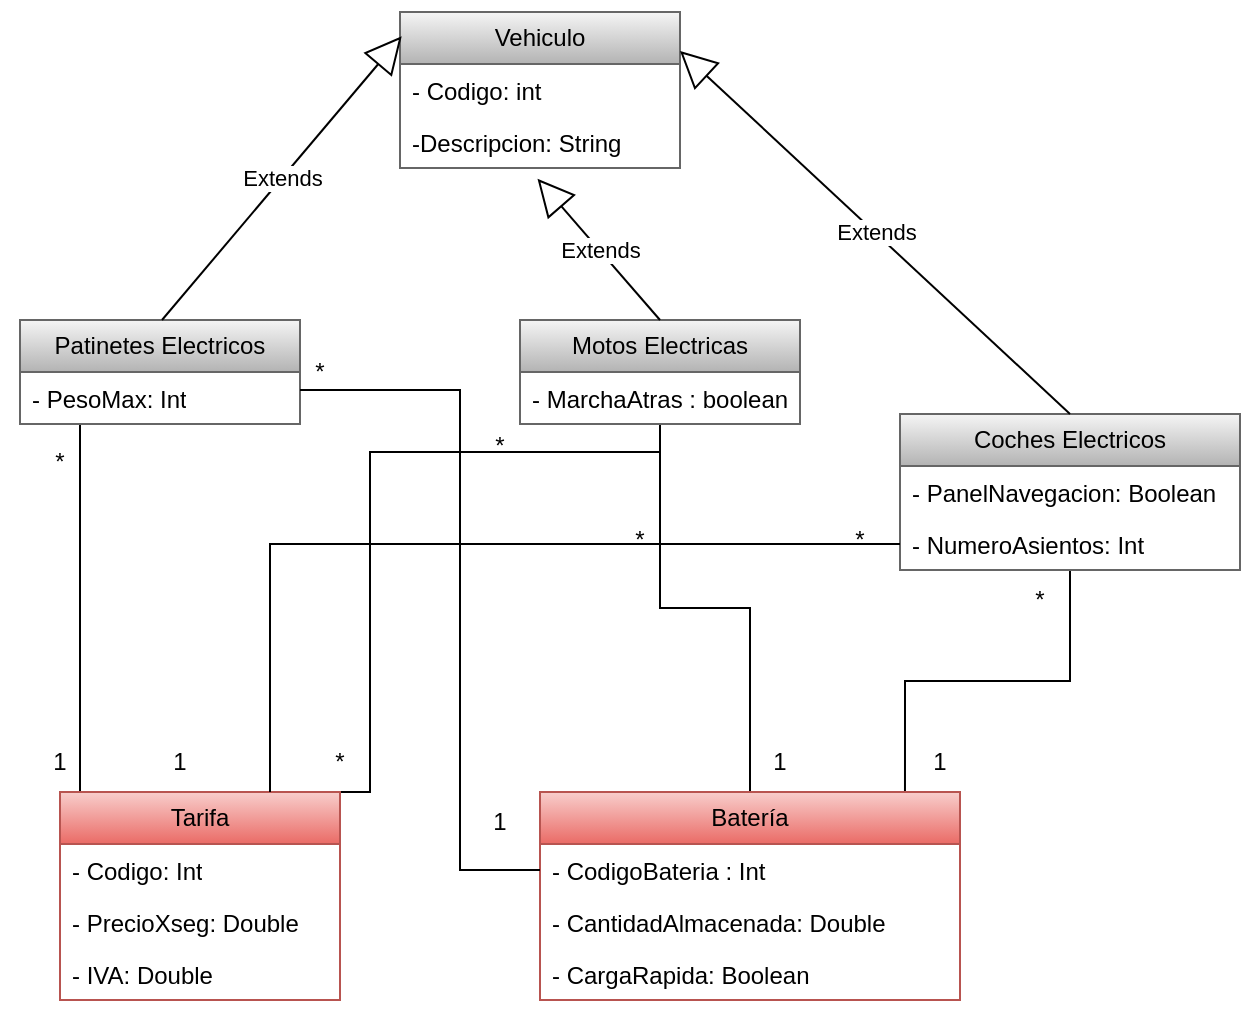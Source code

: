 <mxfile version="21.3.4" type="device">
  <diagram id="uHt2o17f-Zt41CouO3Lg" name="Página-1">
    <mxGraphModel dx="1050" dy="581" grid="1" gridSize="10" guides="1" tooltips="1" connect="1" arrows="1" fold="1" page="1" pageScale="1" pageWidth="827" pageHeight="1169" math="0" shadow="0">
      <root>
        <mxCell id="0" />
        <mxCell id="1" parent="0" />
        <mxCell id="8m0t3rfNVONWTms5fLTj-1" value="Vehiculo" style="swimlane;fontStyle=0;childLayout=stackLayout;horizontal=1;startSize=26;fillColor=#f5f5f5;horizontalStack=0;resizeParent=1;resizeParentMax=0;resizeLast=0;collapsible=1;marginBottom=0;whiteSpace=wrap;html=1;gradientColor=#b3b3b3;strokeColor=#666666;" parent="1" vertex="1">
          <mxGeometry x="250" y="360" width="140" height="78" as="geometry" />
        </mxCell>
        <mxCell id="8m0t3rfNVONWTms5fLTj-2" value="- Codigo: int" style="text;strokeColor=none;fillColor=none;align=left;verticalAlign=top;spacingLeft=4;spacingRight=4;overflow=hidden;rotatable=0;points=[[0,0.5],[1,0.5]];portConstraint=eastwest;whiteSpace=wrap;html=1;" parent="8m0t3rfNVONWTms5fLTj-1" vertex="1">
          <mxGeometry y="26" width="140" height="26" as="geometry" />
        </mxCell>
        <mxCell id="8m0t3rfNVONWTms5fLTj-3" value="-Descripcion: String" style="text;strokeColor=none;fillColor=none;align=left;verticalAlign=top;spacingLeft=4;spacingRight=4;overflow=hidden;rotatable=0;points=[[0,0.5],[1,0.5]];portConstraint=eastwest;whiteSpace=wrap;html=1;" parent="8m0t3rfNVONWTms5fLTj-1" vertex="1">
          <mxGeometry y="52" width="140" height="26" as="geometry" />
        </mxCell>
        <mxCell id="8m0t3rfNVONWTms5fLTj-28" style="edgeStyle=orthogonalEdgeStyle;rounded=0;orthogonalLoop=1;jettySize=auto;html=1;entryX=0.25;entryY=0;entryDx=0;entryDy=0;endArrow=none;endFill=0;" parent="1" source="8m0t3rfNVONWTms5fLTj-5" target="8m0t3rfNVONWTms5fLTj-17" edge="1">
          <mxGeometry relative="1" as="geometry">
            <Array as="points">
              <mxPoint x="90" y="750" />
            </Array>
          </mxGeometry>
        </mxCell>
        <mxCell id="8m0t3rfNVONWTms5fLTj-5" value="Patinetes Electricos" style="swimlane;fontStyle=0;childLayout=stackLayout;horizontal=1;startSize=26;fillColor=#f5f5f5;horizontalStack=0;resizeParent=1;resizeParentMax=0;resizeLast=0;collapsible=1;marginBottom=0;whiteSpace=wrap;html=1;gradientColor=#b3b3b3;strokeColor=#666666;" parent="1" vertex="1">
          <mxGeometry x="60" y="514" width="140" height="52" as="geometry" />
        </mxCell>
        <mxCell id="8m0t3rfNVONWTms5fLTj-6" value="- PesoMax: Int" style="text;strokeColor=none;fillColor=none;align=left;verticalAlign=top;spacingLeft=4;spacingRight=4;overflow=hidden;rotatable=0;points=[[0,0.5],[1,0.5]];portConstraint=eastwest;whiteSpace=wrap;html=1;" parent="8m0t3rfNVONWTms5fLTj-5" vertex="1">
          <mxGeometry y="26" width="140" height="26" as="geometry" />
        </mxCell>
        <mxCell id="8m0t3rfNVONWTms5fLTj-29" style="edgeStyle=orthogonalEdgeStyle;rounded=0;orthogonalLoop=1;jettySize=auto;html=1;endArrow=none;endFill=0;" parent="1" source="8m0t3rfNVONWTms5fLTj-9" target="8m0t3rfNVONWTms5fLTj-21" edge="1">
          <mxGeometry relative="1" as="geometry" />
        </mxCell>
        <mxCell id="8m0t3rfNVONWTms5fLTj-32" style="edgeStyle=orthogonalEdgeStyle;rounded=0;orthogonalLoop=1;jettySize=auto;html=1;entryX=0.75;entryY=0;entryDx=0;entryDy=0;endArrow=none;endFill=0;" parent="1" source="8m0t3rfNVONWTms5fLTj-9" target="8m0t3rfNVONWTms5fLTj-17" edge="1">
          <mxGeometry relative="1" as="geometry">
            <Array as="points">
              <mxPoint x="235" y="580" />
            </Array>
          </mxGeometry>
        </mxCell>
        <mxCell id="8m0t3rfNVONWTms5fLTj-9" value="Motos Electricas" style="swimlane;fontStyle=0;childLayout=stackLayout;horizontal=1;startSize=26;fillColor=#f5f5f5;horizontalStack=0;resizeParent=1;resizeParentMax=0;resizeLast=0;collapsible=1;marginBottom=0;whiteSpace=wrap;html=1;gradientColor=#b3b3b3;strokeColor=#666666;" parent="1" vertex="1">
          <mxGeometry x="310" y="514" width="140" height="52" as="geometry" />
        </mxCell>
        <mxCell id="8m0t3rfNVONWTms5fLTj-10" value="- MarchaAtras : boolean" style="text;strokeColor=none;fillColor=none;align=left;verticalAlign=top;spacingLeft=4;spacingRight=4;overflow=hidden;rotatable=0;points=[[0,0.5],[1,0.5]];portConstraint=eastwest;whiteSpace=wrap;html=1;" parent="8m0t3rfNVONWTms5fLTj-9" vertex="1">
          <mxGeometry y="26" width="140" height="26" as="geometry" />
        </mxCell>
        <mxCell id="8m0t3rfNVONWTms5fLTj-30" style="edgeStyle=orthogonalEdgeStyle;rounded=0;orthogonalLoop=1;jettySize=auto;html=1;entryX=0.869;entryY=0.008;entryDx=0;entryDy=0;entryPerimeter=0;endArrow=none;endFill=0;" parent="1" source="8m0t3rfNVONWTms5fLTj-13" target="8m0t3rfNVONWTms5fLTj-21" edge="1">
          <mxGeometry relative="1" as="geometry" />
        </mxCell>
        <mxCell id="8m0t3rfNVONWTms5fLTj-13" value="Coches Electricos" style="swimlane;fontStyle=0;childLayout=stackLayout;horizontal=1;startSize=26;fillColor=#f5f5f5;horizontalStack=0;resizeParent=1;resizeParentMax=0;resizeLast=0;collapsible=1;marginBottom=0;whiteSpace=wrap;html=1;gradientColor=#b3b3b3;strokeColor=#666666;" parent="1" vertex="1">
          <mxGeometry x="500" y="561" width="170" height="78" as="geometry" />
        </mxCell>
        <mxCell id="8m0t3rfNVONWTms5fLTj-14" value="- PanelNavegacion: Boolean" style="text;strokeColor=none;fillColor=none;align=left;verticalAlign=top;spacingLeft=4;spacingRight=4;overflow=hidden;rotatable=0;points=[[0,0.5],[1,0.5]];portConstraint=eastwest;whiteSpace=wrap;html=1;" parent="8m0t3rfNVONWTms5fLTj-13" vertex="1">
          <mxGeometry y="26" width="170" height="26" as="geometry" />
        </mxCell>
        <mxCell id="8m0t3rfNVONWTms5fLTj-15" value="- NumeroAsientos: Int" style="text;strokeColor=none;fillColor=none;align=left;verticalAlign=top;spacingLeft=4;spacingRight=4;overflow=hidden;rotatable=0;points=[[0,0.5],[1,0.5]];portConstraint=eastwest;whiteSpace=wrap;html=1;" parent="8m0t3rfNVONWTms5fLTj-13" vertex="1">
          <mxGeometry y="52" width="170" height="26" as="geometry" />
        </mxCell>
        <mxCell id="8m0t3rfNVONWTms5fLTj-17" value="Tarifa" style="swimlane;fontStyle=0;childLayout=stackLayout;horizontal=1;startSize=26;fillColor=#f8cecc;horizontalStack=0;resizeParent=1;resizeParentMax=0;resizeLast=0;collapsible=1;marginBottom=0;whiteSpace=wrap;html=1;gradientColor=#ea6b66;strokeColor=#b85450;" parent="1" vertex="1">
          <mxGeometry x="80" y="750" width="140" height="104" as="geometry" />
        </mxCell>
        <mxCell id="8m0t3rfNVONWTms5fLTj-18" value="- Codigo: Int" style="text;strokeColor=none;fillColor=none;align=left;verticalAlign=top;spacingLeft=4;spacingRight=4;overflow=hidden;rotatable=0;points=[[0,0.5],[1,0.5]];portConstraint=eastwest;whiteSpace=wrap;html=1;" parent="8m0t3rfNVONWTms5fLTj-17" vertex="1">
          <mxGeometry y="26" width="140" height="26" as="geometry" />
        </mxCell>
        <mxCell id="8m0t3rfNVONWTms5fLTj-19" value="- PrecioXseg: Double" style="text;strokeColor=none;fillColor=none;align=left;verticalAlign=top;spacingLeft=4;spacingRight=4;overflow=hidden;rotatable=0;points=[[0,0.5],[1,0.5]];portConstraint=eastwest;whiteSpace=wrap;html=1;" parent="8m0t3rfNVONWTms5fLTj-17" vertex="1">
          <mxGeometry y="52" width="140" height="26" as="geometry" />
        </mxCell>
        <mxCell id="8m0t3rfNVONWTms5fLTj-20" value="- IVA: Double" style="text;strokeColor=none;fillColor=none;align=left;verticalAlign=top;spacingLeft=4;spacingRight=4;overflow=hidden;rotatable=0;points=[[0,0.5],[1,0.5]];portConstraint=eastwest;whiteSpace=wrap;html=1;" parent="8m0t3rfNVONWTms5fLTj-17" vertex="1">
          <mxGeometry y="78" width="140" height="26" as="geometry" />
        </mxCell>
        <mxCell id="8m0t3rfNVONWTms5fLTj-21" value="Batería" style="swimlane;fontStyle=0;childLayout=stackLayout;horizontal=1;startSize=26;fillColor=#f8cecc;horizontalStack=0;resizeParent=1;resizeParentMax=0;resizeLast=0;collapsible=1;marginBottom=0;whiteSpace=wrap;html=1;gradientColor=#ea6b66;strokeColor=#b85450;" parent="1" vertex="1">
          <mxGeometry x="320" y="750" width="210" height="104" as="geometry" />
        </mxCell>
        <mxCell id="8m0t3rfNVONWTms5fLTj-22" value="- CodigoBateria : Int" style="text;strokeColor=none;fillColor=none;align=left;verticalAlign=top;spacingLeft=4;spacingRight=4;overflow=hidden;rotatable=0;points=[[0,0.5],[1,0.5]];portConstraint=eastwest;whiteSpace=wrap;html=1;" parent="8m0t3rfNVONWTms5fLTj-21" vertex="1">
          <mxGeometry y="26" width="210" height="26" as="geometry" />
        </mxCell>
        <mxCell id="8m0t3rfNVONWTms5fLTj-23" value="- CantidadAlmacenada: Double" style="text;strokeColor=none;fillColor=none;align=left;verticalAlign=top;spacingLeft=4;spacingRight=4;overflow=hidden;rotatable=0;points=[[0,0.5],[1,0.5]];portConstraint=eastwest;whiteSpace=wrap;html=1;" parent="8m0t3rfNVONWTms5fLTj-21" vertex="1">
          <mxGeometry y="52" width="210" height="26" as="geometry" />
        </mxCell>
        <mxCell id="8m0t3rfNVONWTms5fLTj-24" value="- CargaRapida: Boolean" style="text;strokeColor=none;fillColor=none;align=left;verticalAlign=top;spacingLeft=4;spacingRight=4;overflow=hidden;rotatable=0;points=[[0,0.5],[1,0.5]];portConstraint=eastwest;whiteSpace=wrap;html=1;" parent="8m0t3rfNVONWTms5fLTj-21" vertex="1">
          <mxGeometry y="78" width="210" height="26" as="geometry" />
        </mxCell>
        <mxCell id="8m0t3rfNVONWTms5fLTj-31" style="edgeStyle=orthogonalEdgeStyle;rounded=0;orthogonalLoop=1;jettySize=auto;html=1;entryX=0;entryY=0.5;entryDx=0;entryDy=0;endArrow=none;endFill=0;" parent="1" source="8m0t3rfNVONWTms5fLTj-6" target="8m0t3rfNVONWTms5fLTj-22" edge="1">
          <mxGeometry relative="1" as="geometry">
            <Array as="points">
              <mxPoint x="280" y="549" />
              <mxPoint x="280" y="789" />
            </Array>
          </mxGeometry>
        </mxCell>
        <mxCell id="8m0t3rfNVONWTms5fLTj-41" value="*" style="text;html=1;strokeColor=none;fillColor=none;align=center;verticalAlign=middle;whiteSpace=wrap;rounded=0;" parent="1" vertex="1">
          <mxGeometry x="340" y="609" width="60" height="30" as="geometry" />
        </mxCell>
        <mxCell id="8m0t3rfNVONWTms5fLTj-42" value="1" style="text;html=1;strokeColor=none;fillColor=none;align=center;verticalAlign=middle;whiteSpace=wrap;rounded=0;" parent="1" vertex="1">
          <mxGeometry x="410" y="720" width="60" height="30" as="geometry" />
        </mxCell>
        <mxCell id="8m0t3rfNVONWTms5fLTj-43" value="*" style="text;html=1;strokeColor=none;fillColor=none;align=center;verticalAlign=middle;whiteSpace=wrap;rounded=0;" parent="1" vertex="1">
          <mxGeometry x="50" y="570" width="60" height="30" as="geometry" />
        </mxCell>
        <mxCell id="8m0t3rfNVONWTms5fLTj-44" value="1" style="text;html=1;strokeColor=none;fillColor=none;align=center;verticalAlign=middle;whiteSpace=wrap;rounded=0;" parent="1" vertex="1">
          <mxGeometry x="50" y="720" width="60" height="30" as="geometry" />
        </mxCell>
        <mxCell id="8m0t3rfNVONWTms5fLTj-45" value="*" style="text;html=1;strokeColor=none;fillColor=none;align=center;verticalAlign=middle;whiteSpace=wrap;rounded=0;" parent="1" vertex="1">
          <mxGeometry x="180" y="525" width="60" height="30" as="geometry" />
        </mxCell>
        <mxCell id="8m0t3rfNVONWTms5fLTj-46" value="1" style="text;html=1;strokeColor=none;fillColor=none;align=center;verticalAlign=middle;whiteSpace=wrap;rounded=0;" parent="1" vertex="1">
          <mxGeometry x="270" y="750" width="60" height="30" as="geometry" />
        </mxCell>
        <mxCell id="8m0t3rfNVONWTms5fLTj-47" value="*" style="text;html=1;strokeColor=none;fillColor=none;align=center;verticalAlign=middle;whiteSpace=wrap;rounded=0;" parent="1" vertex="1">
          <mxGeometry x="540" y="639" width="60" height="30" as="geometry" />
        </mxCell>
        <mxCell id="8m0t3rfNVONWTms5fLTj-48" value="1" style="text;html=1;strokeColor=none;fillColor=none;align=center;verticalAlign=middle;whiteSpace=wrap;rounded=0;" parent="1" vertex="1">
          <mxGeometry x="490" y="720" width="60" height="30" as="geometry" />
        </mxCell>
        <mxCell id="8m0t3rfNVONWTms5fLTj-49" value="*" style="text;html=1;strokeColor=none;fillColor=none;align=center;verticalAlign=middle;whiteSpace=wrap;rounded=0;" parent="1" vertex="1">
          <mxGeometry x="270" y="562" width="60" height="30" as="geometry" />
        </mxCell>
        <mxCell id="8m0t3rfNVONWTms5fLTj-50" value="1" style="text;html=1;strokeColor=none;fillColor=none;align=center;verticalAlign=middle;whiteSpace=wrap;rounded=0;" parent="1" vertex="1">
          <mxGeometry x="110" y="720" width="60" height="30" as="geometry" />
        </mxCell>
        <mxCell id="8m0t3rfNVONWTms5fLTj-51" value="*" style="text;html=1;strokeColor=none;fillColor=none;align=center;verticalAlign=middle;whiteSpace=wrap;rounded=0;" parent="1" vertex="1">
          <mxGeometry x="450" y="609" width="60" height="30" as="geometry" />
        </mxCell>
        <mxCell id="8m0t3rfNVONWTms5fLTj-53" value="*" style="text;html=1;strokeColor=none;fillColor=none;align=center;verticalAlign=middle;whiteSpace=wrap;rounded=0;" parent="1" vertex="1">
          <mxGeometry x="190" y="720" width="60" height="30" as="geometry" />
        </mxCell>
        <mxCell id="VIddGP2ap9u1JebODEl1-3" style="edgeStyle=orthogonalEdgeStyle;rounded=0;orthogonalLoop=1;jettySize=auto;html=1;entryX=0.75;entryY=0;entryDx=0;entryDy=0;endArrow=none;endFill=0;" parent="1" source="8m0t3rfNVONWTms5fLTj-15" target="8m0t3rfNVONWTms5fLTj-17" edge="1">
          <mxGeometry relative="1" as="geometry" />
        </mxCell>
        <mxCell id="VIddGP2ap9u1JebODEl1-6" value="Extends" style="endArrow=block;endSize=16;endFill=0;html=1;rounded=0;exitX=0.5;exitY=0;exitDx=0;exitDy=0;entryX=0.491;entryY=1.208;entryDx=0;entryDy=0;entryPerimeter=0;" parent="1" source="8m0t3rfNVONWTms5fLTj-9" target="8m0t3rfNVONWTms5fLTj-3" edge="1">
          <mxGeometry width="160" relative="1" as="geometry">
            <mxPoint x="300" y="500" as="sourcePoint" />
            <mxPoint x="460" y="500" as="targetPoint" />
          </mxGeometry>
        </mxCell>
        <mxCell id="VIddGP2ap9u1JebODEl1-7" value="Extends" style="endArrow=block;endSize=16;endFill=0;html=1;rounded=0;exitX=0.5;exitY=0;exitDx=0;exitDy=0;entryX=0.006;entryY=0.156;entryDx=0;entryDy=0;entryPerimeter=0;" parent="1" target="8m0t3rfNVONWTms5fLTj-1" edge="1">
          <mxGeometry width="160" relative="1" as="geometry">
            <mxPoint x="131" y="514" as="sourcePoint" />
            <mxPoint x="70" y="417" as="targetPoint" />
          </mxGeometry>
        </mxCell>
        <mxCell id="VIddGP2ap9u1JebODEl1-8" value="Extends" style="endArrow=block;endSize=16;endFill=0;html=1;rounded=0;entryX=1;entryY=0.25;entryDx=0;entryDy=0;exitX=0.5;exitY=0;exitDx=0;exitDy=0;" parent="1" source="8m0t3rfNVONWTms5fLTj-13" target="8m0t3rfNVONWTms5fLTj-1" edge="1">
          <mxGeometry width="160" relative="1" as="geometry">
            <mxPoint x="530" y="480" as="sourcePoint" />
            <mxPoint x="690" y="480" as="targetPoint" />
          </mxGeometry>
        </mxCell>
      </root>
    </mxGraphModel>
  </diagram>
</mxfile>
